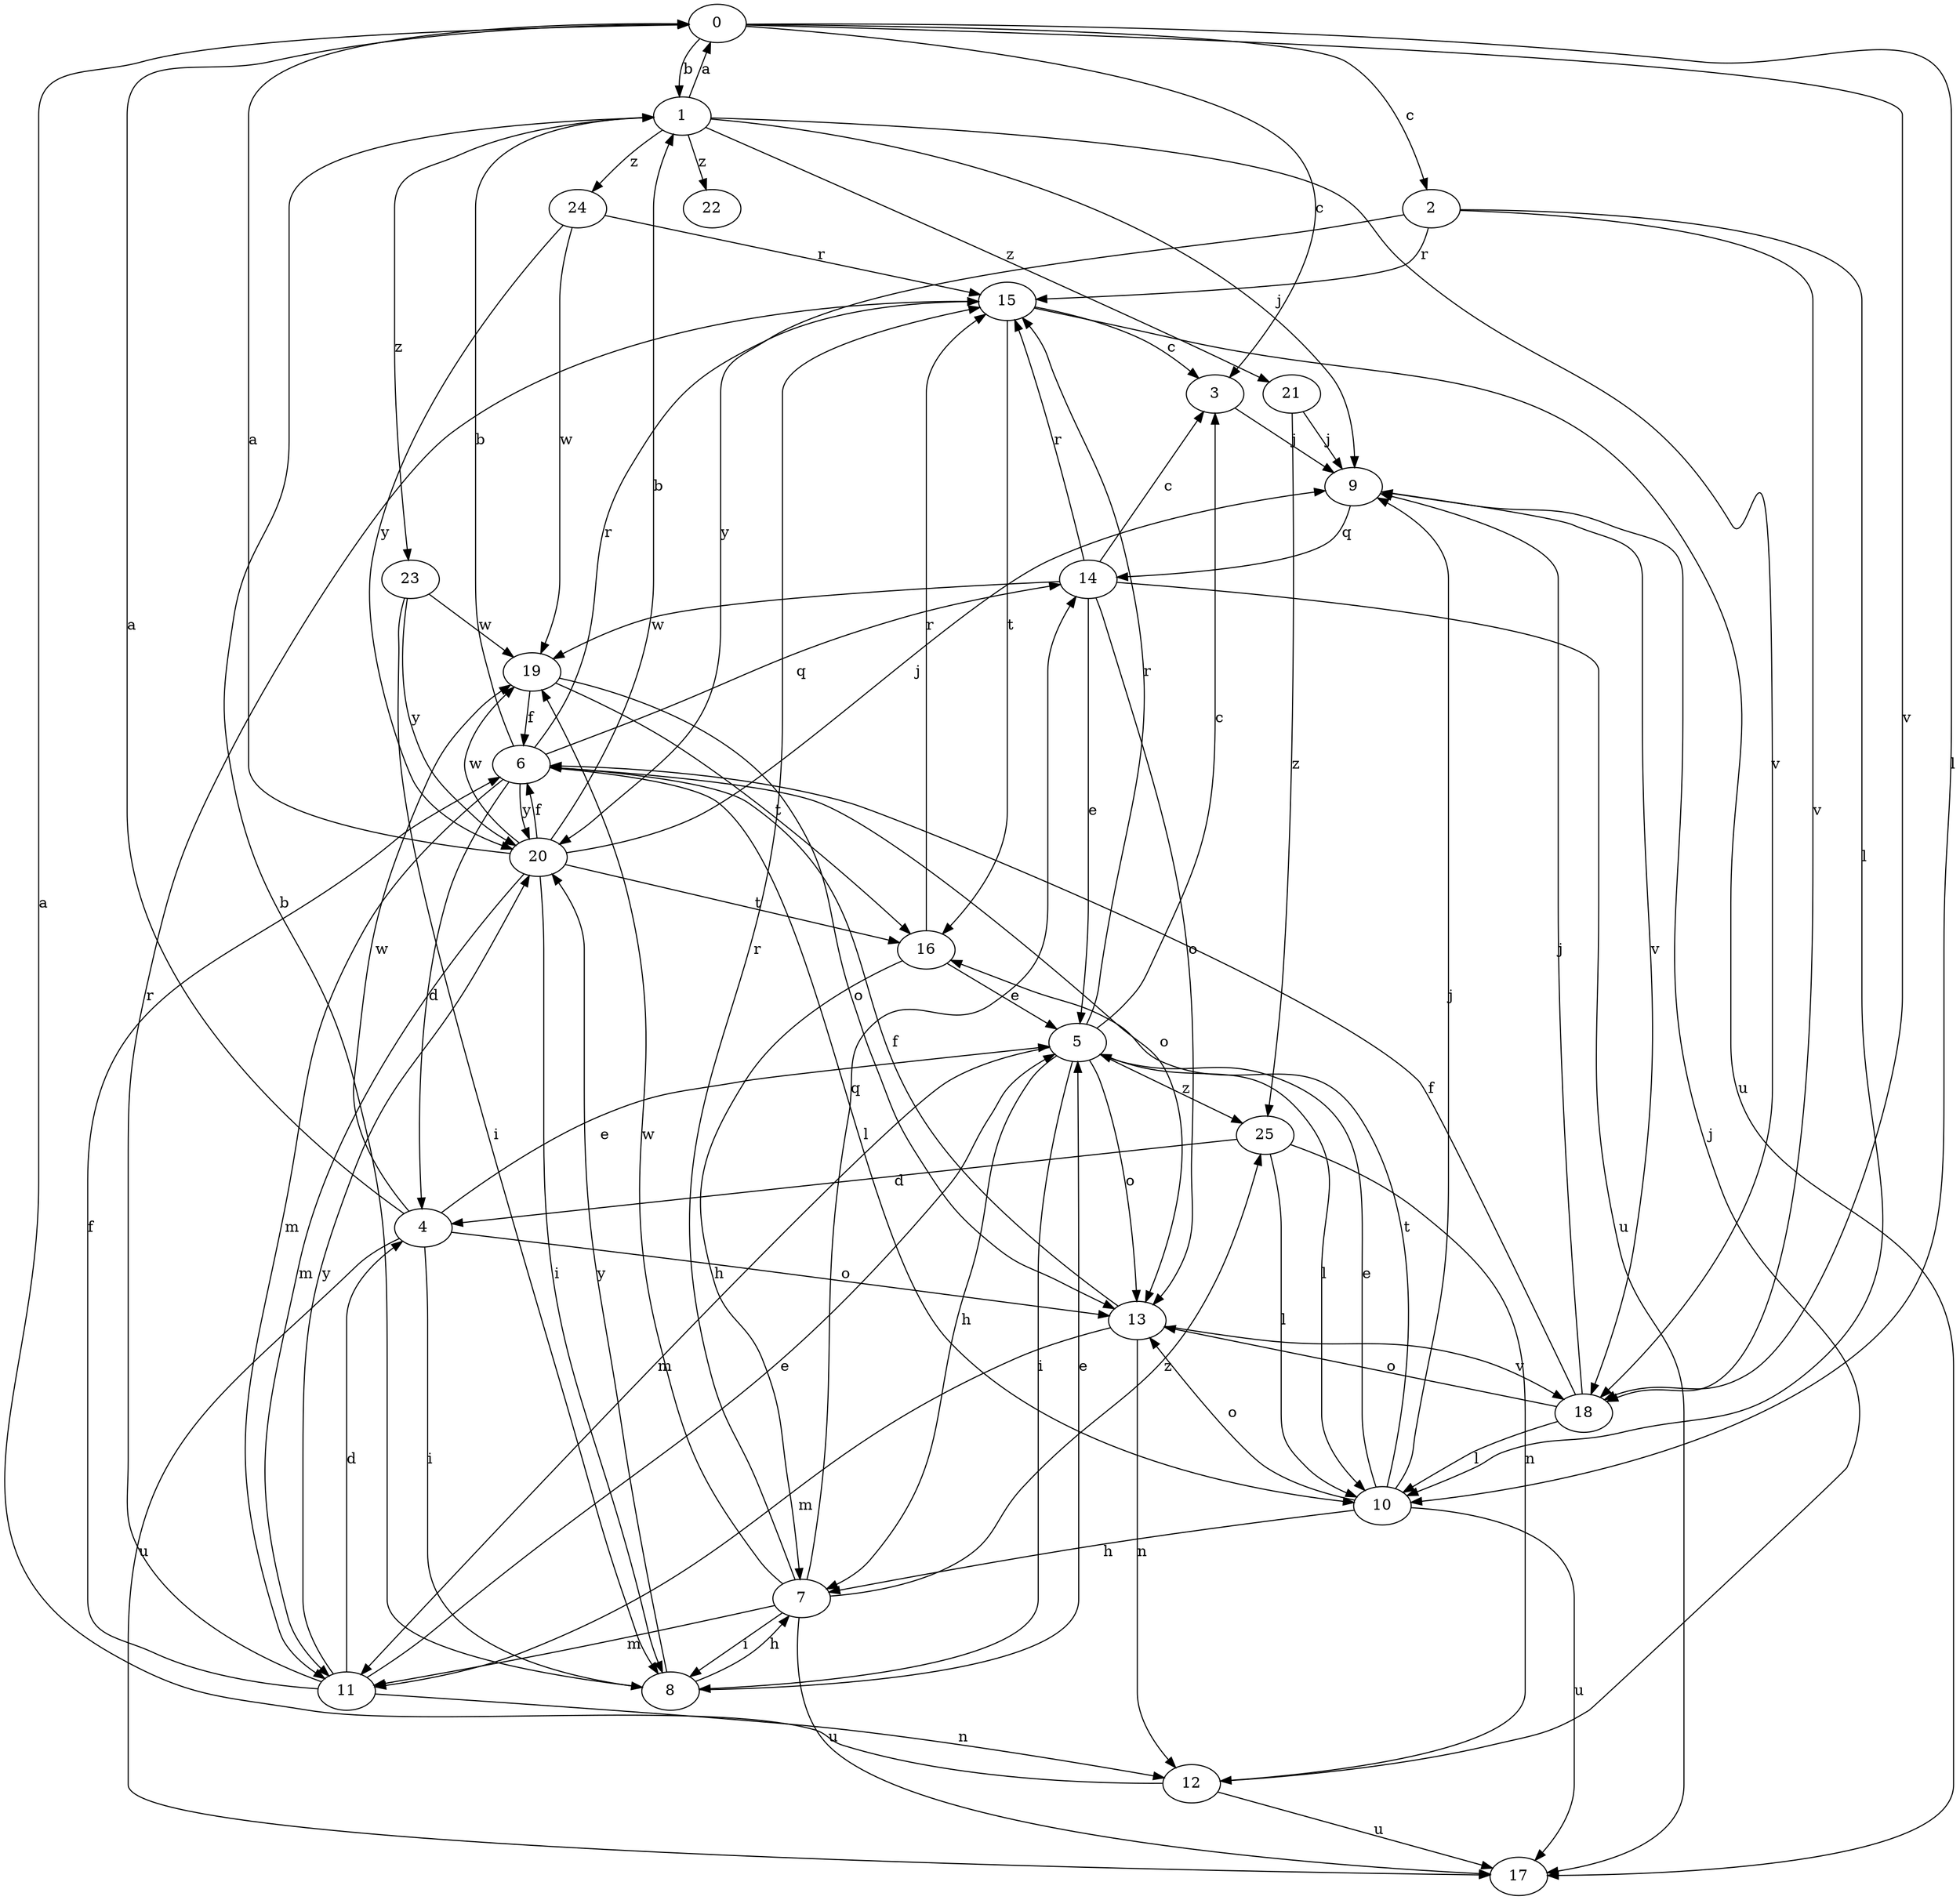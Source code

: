 strict digraph  {
0;
1;
2;
3;
4;
5;
6;
7;
8;
9;
10;
11;
12;
13;
14;
15;
16;
17;
18;
19;
20;
21;
22;
23;
24;
25;
0 -> 1  [label=b];
0 -> 2  [label=c];
0 -> 3  [label=c];
0 -> 10  [label=l];
0 -> 18  [label=v];
1 -> 0  [label=a];
1 -> 9  [label=j];
1 -> 18  [label=v];
1 -> 21  [label=z];
1 -> 22  [label=z];
1 -> 23  [label=z];
1 -> 24  [label=z];
2 -> 10  [label=l];
2 -> 15  [label=r];
2 -> 18  [label=v];
2 -> 20  [label=y];
3 -> 9  [label=j];
4 -> 0  [label=a];
4 -> 5  [label=e];
4 -> 8  [label=i];
4 -> 13  [label=o];
4 -> 17  [label=u];
4 -> 19  [label=w];
5 -> 3  [label=c];
5 -> 7  [label=h];
5 -> 8  [label=i];
5 -> 10  [label=l];
5 -> 11  [label=m];
5 -> 13  [label=o];
5 -> 15  [label=r];
5 -> 25  [label=z];
6 -> 1  [label=b];
6 -> 4  [label=d];
6 -> 10  [label=l];
6 -> 11  [label=m];
6 -> 13  [label=o];
6 -> 14  [label=q];
6 -> 15  [label=r];
6 -> 20  [label=y];
7 -> 8  [label=i];
7 -> 11  [label=m];
7 -> 14  [label=q];
7 -> 15  [label=r];
7 -> 17  [label=u];
7 -> 19  [label=w];
7 -> 25  [label=z];
8 -> 1  [label=b];
8 -> 5  [label=e];
8 -> 7  [label=h];
8 -> 20  [label=y];
9 -> 14  [label=q];
9 -> 18  [label=v];
10 -> 5  [label=e];
10 -> 7  [label=h];
10 -> 9  [label=j];
10 -> 13  [label=o];
10 -> 16  [label=t];
10 -> 17  [label=u];
11 -> 4  [label=d];
11 -> 5  [label=e];
11 -> 6  [label=f];
11 -> 12  [label=n];
11 -> 15  [label=r];
11 -> 20  [label=y];
12 -> 0  [label=a];
12 -> 9  [label=j];
12 -> 17  [label=u];
13 -> 6  [label=f];
13 -> 11  [label=m];
13 -> 12  [label=n];
13 -> 18  [label=v];
14 -> 3  [label=c];
14 -> 5  [label=e];
14 -> 13  [label=o];
14 -> 15  [label=r];
14 -> 17  [label=u];
14 -> 19  [label=w];
15 -> 3  [label=c];
15 -> 16  [label=t];
15 -> 17  [label=u];
16 -> 5  [label=e];
16 -> 7  [label=h];
16 -> 15  [label=r];
18 -> 6  [label=f];
18 -> 9  [label=j];
18 -> 10  [label=l];
18 -> 13  [label=o];
19 -> 6  [label=f];
19 -> 13  [label=o];
19 -> 16  [label=t];
20 -> 0  [label=a];
20 -> 1  [label=b];
20 -> 6  [label=f];
20 -> 8  [label=i];
20 -> 9  [label=j];
20 -> 11  [label=m];
20 -> 16  [label=t];
20 -> 19  [label=w];
21 -> 9  [label=j];
21 -> 25  [label=z];
23 -> 8  [label=i];
23 -> 19  [label=w];
23 -> 20  [label=y];
24 -> 15  [label=r];
24 -> 19  [label=w];
24 -> 20  [label=y];
25 -> 4  [label=d];
25 -> 10  [label=l];
25 -> 12  [label=n];
}
